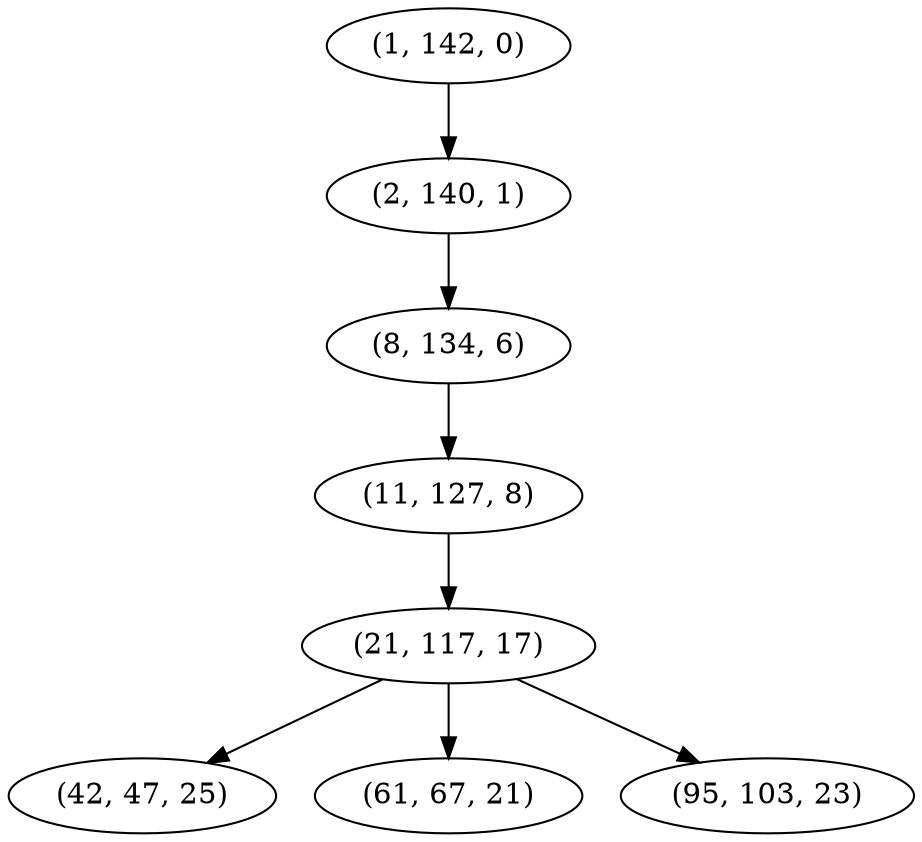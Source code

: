 digraph tree {
    "(1, 142, 0)";
    "(2, 140, 1)";
    "(8, 134, 6)";
    "(11, 127, 8)";
    "(21, 117, 17)";
    "(42, 47, 25)";
    "(61, 67, 21)";
    "(95, 103, 23)";
    "(1, 142, 0)" -> "(2, 140, 1)";
    "(2, 140, 1)" -> "(8, 134, 6)";
    "(8, 134, 6)" -> "(11, 127, 8)";
    "(11, 127, 8)" -> "(21, 117, 17)";
    "(21, 117, 17)" -> "(42, 47, 25)";
    "(21, 117, 17)" -> "(61, 67, 21)";
    "(21, 117, 17)" -> "(95, 103, 23)";
}
